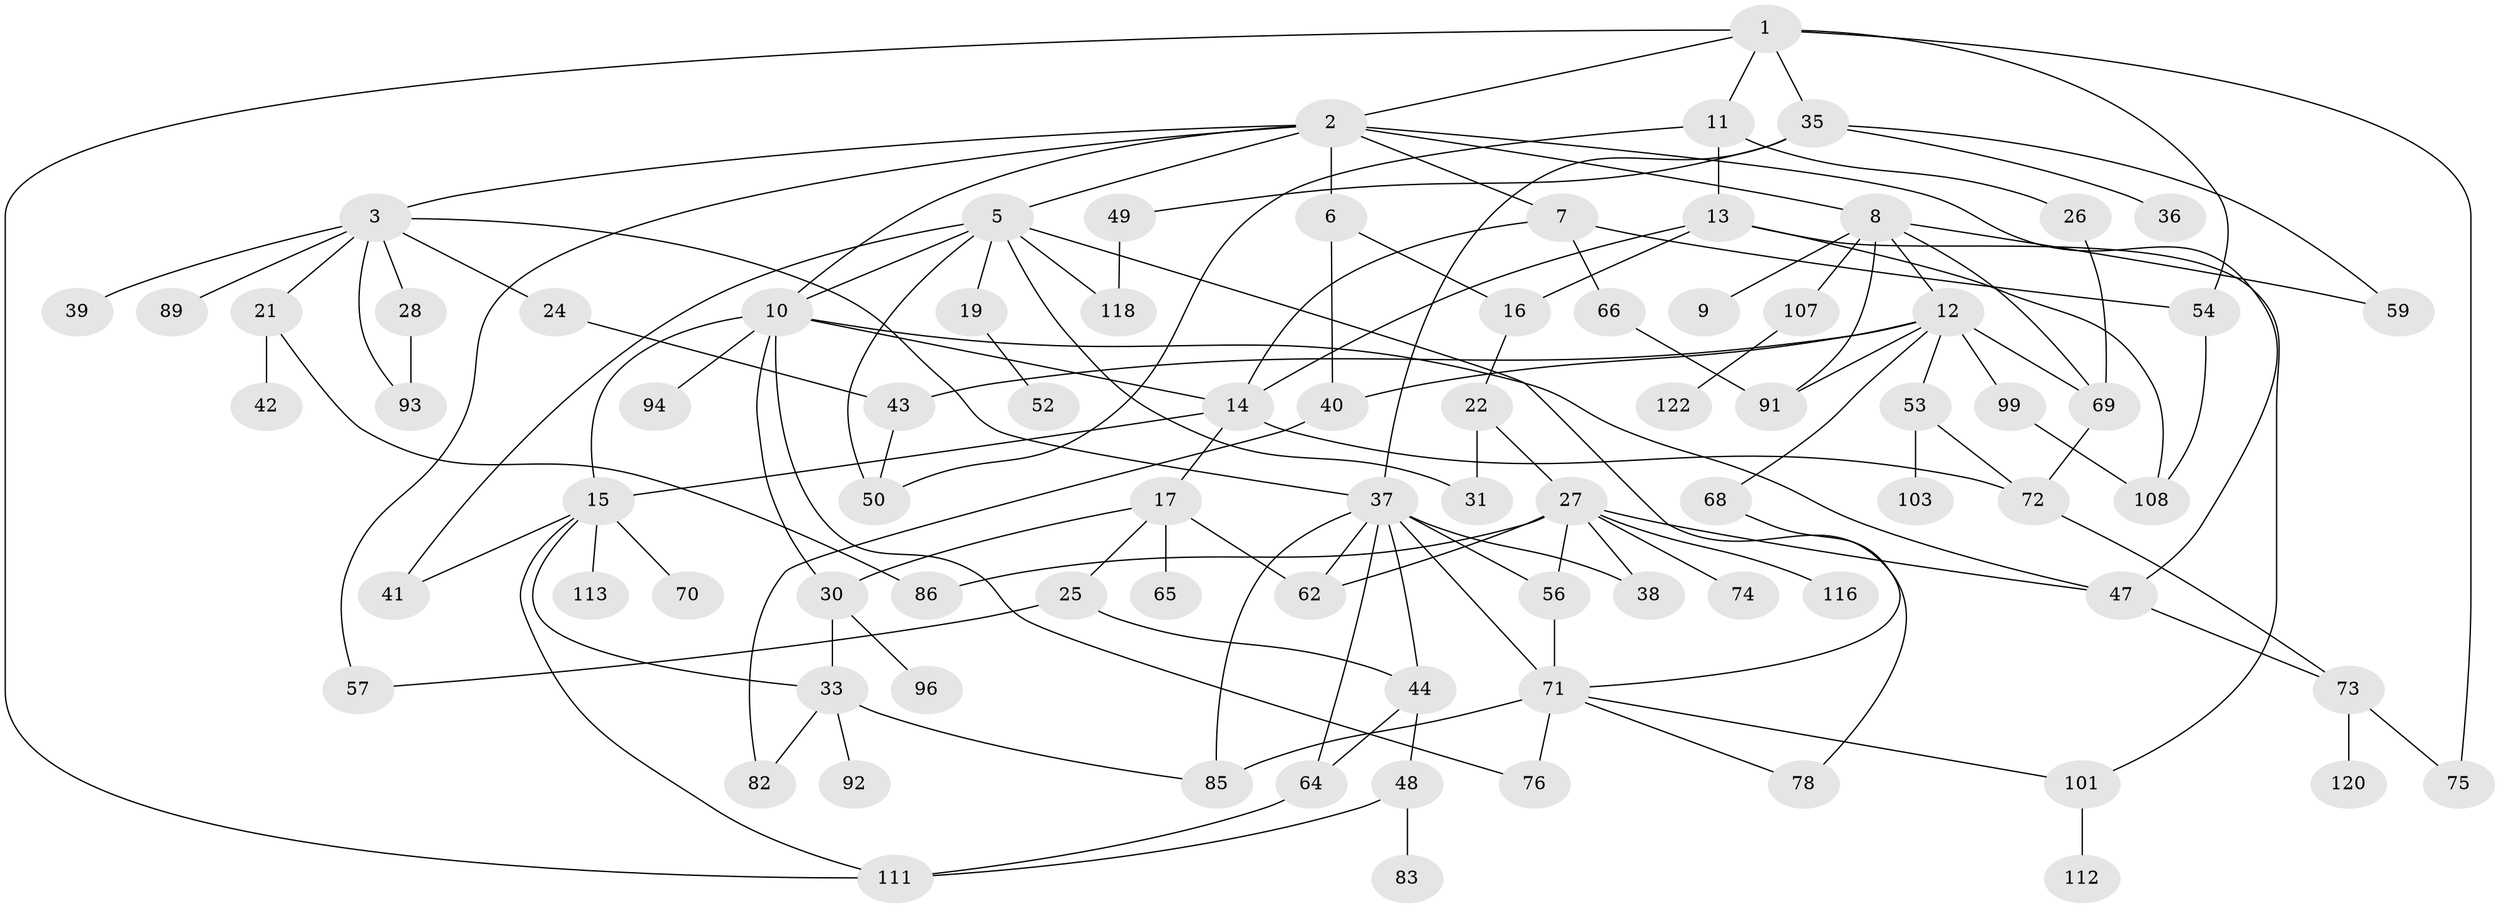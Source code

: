 // original degree distribution, {4: 0.11475409836065574, 9: 0.00819672131147541, 7: 0.040983606557377046, 3: 0.23770491803278687, 8: 0.01639344262295082, 5: 0.04918032786885246, 1: 0.22131147540983606, 6: 0.00819672131147541, 2: 0.30327868852459017}
// Generated by graph-tools (version 1.1) at 2025/41/03/06/25 10:41:26]
// undirected, 83 vertices, 131 edges
graph export_dot {
graph [start="1"]
  node [color=gray90,style=filled];
  1 [super="+29"];
  2 [super="+55"];
  3 [super="+4"];
  5 [super="+90"];
  6;
  7 [super="+81"];
  8 [super="+61"];
  9;
  10 [super="+98"];
  11 [super="+106"];
  12 [super="+45"];
  13 [super="+18"];
  14 [super="+121"];
  15 [super="+105"];
  16;
  17 [super="+20"];
  19 [super="+109"];
  21 [super="+23"];
  22;
  24;
  25 [super="+51"];
  26;
  27 [super="+46"];
  28 [super="+77"];
  30 [super="+32"];
  31 [super="+60"];
  33 [super="+34"];
  35;
  36;
  37 [super="+80"];
  38 [super="+87"];
  39;
  40 [super="+63"];
  41;
  42;
  43 [super="+115"];
  44 [super="+67"];
  47;
  48;
  49 [super="+104"];
  50;
  52;
  53;
  54;
  56 [super="+58"];
  57;
  59;
  62 [super="+79"];
  64;
  65;
  66;
  68;
  69 [super="+88"];
  70;
  71 [super="+95"];
  72 [super="+97"];
  73 [super="+84"];
  74;
  75;
  76 [super="+100"];
  78;
  82;
  83 [super="+102"];
  85 [super="+114"];
  86;
  89;
  91;
  92;
  93;
  94;
  96;
  99;
  101 [super="+117"];
  103;
  107;
  108 [super="+110"];
  111 [super="+119"];
  112;
  113;
  116;
  118;
  120;
  122;
  1 -- 2;
  1 -- 11;
  1 -- 75;
  1 -- 35;
  1 -- 54;
  1 -- 111;
  2 -- 3;
  2 -- 5;
  2 -- 6;
  2 -- 7;
  2 -- 8;
  2 -- 10;
  2 -- 47;
  2 -- 57;
  3 -- 24;
  3 -- 28;
  3 -- 39;
  3 -- 89;
  3 -- 37;
  3 -- 21;
  3 -- 93;
  5 -- 19;
  5 -- 41;
  5 -- 50;
  5 -- 78;
  5 -- 118;
  5 -- 10;
  5 -- 31;
  6 -- 40;
  6 -- 16;
  7 -- 14;
  7 -- 66;
  7 -- 54;
  8 -- 9;
  8 -- 12;
  8 -- 59;
  8 -- 107;
  8 -- 91;
  8 -- 69;
  10 -- 94;
  10 -- 76;
  10 -- 15;
  10 -- 30;
  10 -- 14;
  10 -- 47;
  11 -- 13;
  11 -- 26;
  11 -- 50;
  12 -- 53;
  12 -- 68;
  12 -- 91;
  12 -- 40;
  12 -- 99;
  12 -- 69;
  12 -- 43;
  13 -- 16;
  13 -- 108;
  13 -- 14;
  13 -- 101;
  14 -- 15;
  14 -- 17;
  14 -- 72;
  15 -- 70;
  15 -- 113;
  15 -- 41;
  15 -- 33;
  15 -- 111;
  16 -- 22;
  17 -- 25;
  17 -- 30;
  17 -- 65;
  17 -- 62;
  19 -- 52;
  21 -- 42;
  21 -- 86;
  22 -- 27;
  22 -- 31;
  24 -- 43;
  25 -- 57;
  25 -- 44;
  26 -- 69;
  27 -- 56;
  27 -- 74;
  27 -- 86;
  27 -- 47;
  27 -- 62;
  27 -- 116;
  27 -- 38;
  28 -- 93;
  30 -- 33;
  30 -- 96;
  33 -- 82;
  33 -- 85;
  33 -- 92;
  35 -- 36;
  35 -- 37;
  35 -- 49;
  35 -- 59;
  37 -- 38;
  37 -- 44;
  37 -- 64;
  37 -- 71;
  37 -- 56;
  37 -- 62;
  37 -- 85;
  40 -- 82;
  43 -- 50;
  44 -- 48;
  44 -- 64;
  47 -- 73;
  48 -- 83;
  48 -- 111;
  49 -- 118;
  53 -- 72;
  53 -- 103;
  54 -- 108;
  56 -- 71;
  64 -- 111;
  66 -- 91;
  68 -- 71;
  69 -- 72;
  71 -- 76;
  71 -- 85;
  71 -- 101;
  71 -- 78;
  72 -- 73;
  73 -- 120;
  73 -- 75;
  99 -- 108;
  101 -- 112;
  107 -- 122;
}
